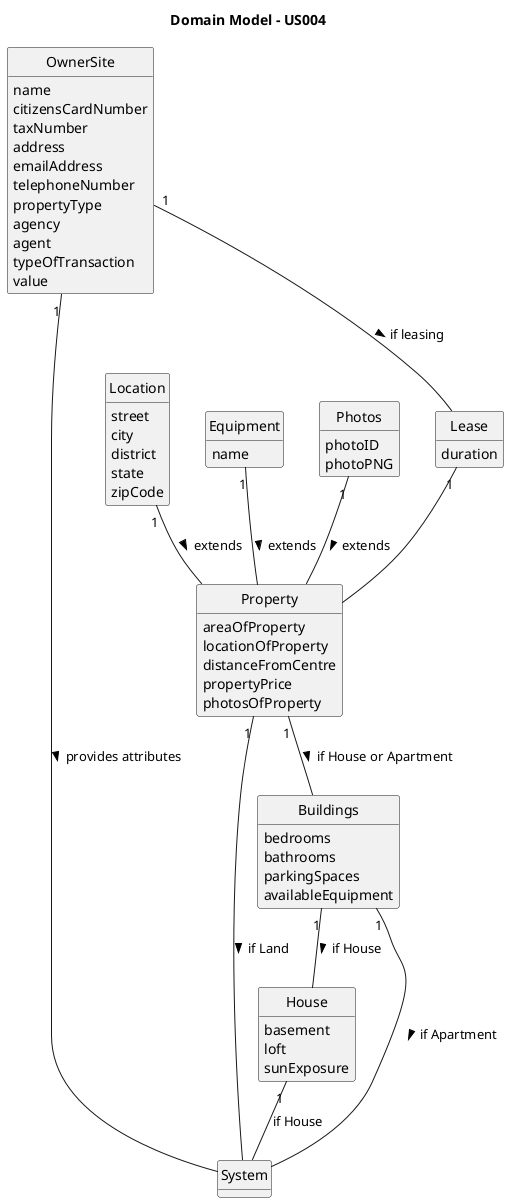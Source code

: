 @startuml
skinparam monochrome true
skinparam packageStyle rectangle
skinparam shadowing false

'left to right direction

skinparam classAttributeIconSize 0

hide circle
hide methods

title Domain Model - US004

class OwnerSite {
    name
    citizensCardNumber
    taxNumber
    address
    emailAddress
    telephoneNumber
    propertyType
    agency
    agent
    typeOfTransaction
    value
}
class Property {
    areaOfProperty
    locationOfProperty
    distanceFromCentre
    propertyPrice
    photosOfProperty
}

class Buildings {
    bedrooms
    bathrooms
    parkingSpaces
    availableEquipment
}

class House{
    basement
    loft
    sunExposure
}

class Location{
    street
    city
    district
    state
    zipCode
}

class Equipment{
    name
}

class Photos{
    photoID
    photoPNG
}

class Lease{
    duration
}


OwnerSite "1" -- Lease : if leasing >
Lease "1" -- Property
OwnerSite "1" -- System : provides attributes >
Property "1" -- System : if Land >
Property "1" -- Buildings : if House or Apartment >
Buildings "1" -- System : if Apartment >
Buildings "1" -- House : if House >
House "1" -- System : if House
Equipment "1" -- Property : extends >
Photos "1" -- Property : extends >
Location "1" -- Property : extends >

@enduml